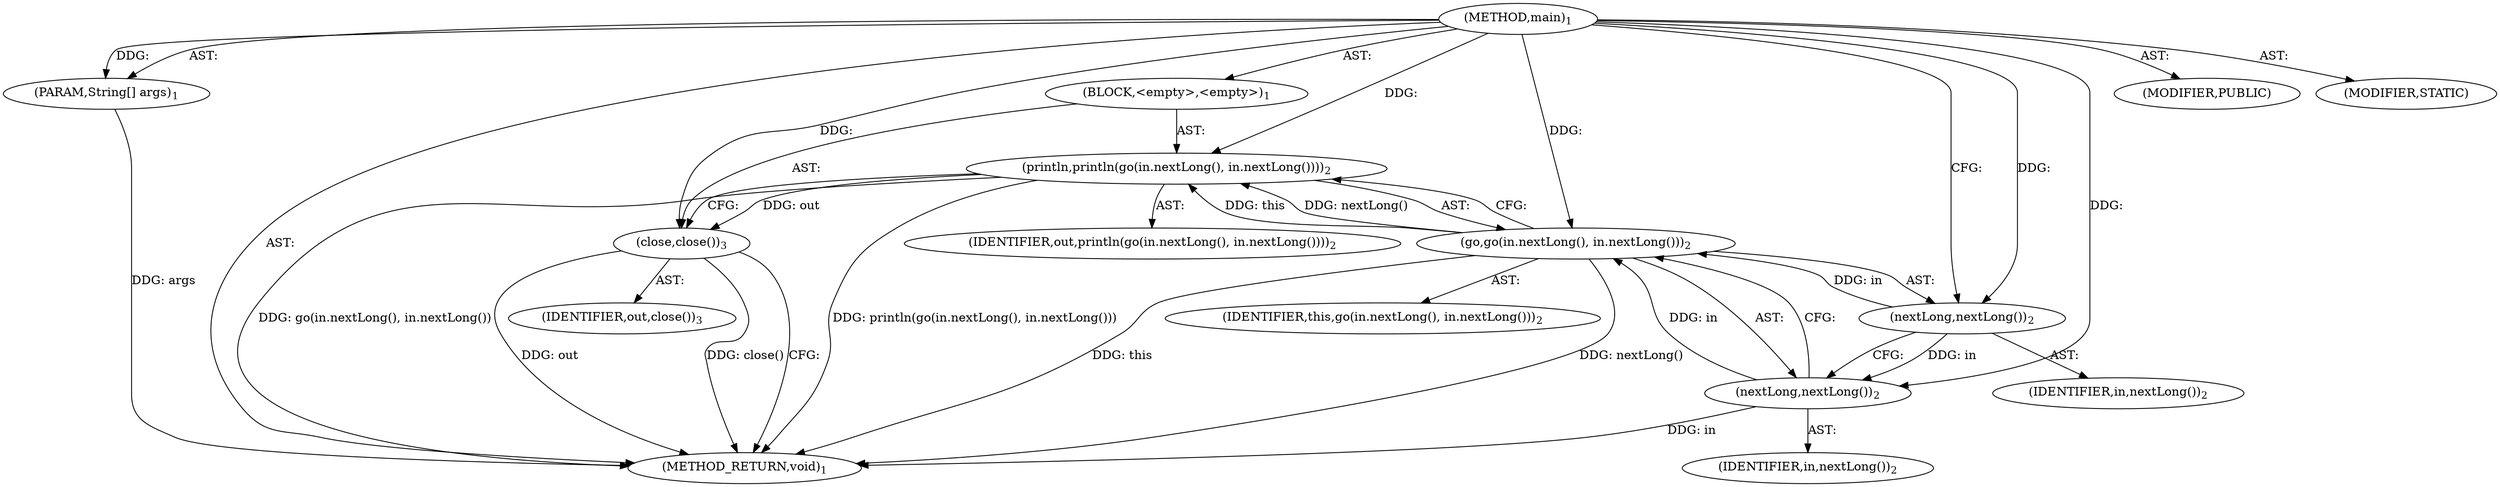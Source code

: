 digraph "main" {  
"17" [label = <(METHOD,main)<SUB>1</SUB>> ]
"18" [label = <(PARAM,String[] args)<SUB>1</SUB>> ]
"19" [label = <(BLOCK,&lt;empty&gt;,&lt;empty&gt;)<SUB>1</SUB>> ]
"20" [label = <(println,println(go(in.nextLong(), in.nextLong())))<SUB>2</SUB>> ]
"21" [label = <(IDENTIFIER,out,println(go(in.nextLong(), in.nextLong())))<SUB>2</SUB>> ]
"22" [label = <(go,go(in.nextLong(), in.nextLong()))<SUB>2</SUB>> ]
"23" [label = <(IDENTIFIER,this,go(in.nextLong(), in.nextLong()))<SUB>2</SUB>> ]
"24" [label = <(nextLong,nextLong())<SUB>2</SUB>> ]
"25" [label = <(IDENTIFIER,in,nextLong())<SUB>2</SUB>> ]
"26" [label = <(nextLong,nextLong())<SUB>2</SUB>> ]
"27" [label = <(IDENTIFIER,in,nextLong())<SUB>2</SUB>> ]
"28" [label = <(close,close())<SUB>3</SUB>> ]
"29" [label = <(IDENTIFIER,out,close())<SUB>3</SUB>> ]
"30" [label = <(MODIFIER,PUBLIC)> ]
"31" [label = <(MODIFIER,STATIC)> ]
"32" [label = <(METHOD_RETURN,void)<SUB>1</SUB>> ]
  "17" -> "18"  [ label = "AST: "] 
  "17" -> "19"  [ label = "AST: "] 
  "17" -> "30"  [ label = "AST: "] 
  "17" -> "31"  [ label = "AST: "] 
  "17" -> "32"  [ label = "AST: "] 
  "19" -> "20"  [ label = "AST: "] 
  "19" -> "28"  [ label = "AST: "] 
  "20" -> "21"  [ label = "AST: "] 
  "20" -> "22"  [ label = "AST: "] 
  "22" -> "23"  [ label = "AST: "] 
  "22" -> "24"  [ label = "AST: "] 
  "22" -> "26"  [ label = "AST: "] 
  "24" -> "25"  [ label = "AST: "] 
  "26" -> "27"  [ label = "AST: "] 
  "28" -> "29"  [ label = "AST: "] 
  "20" -> "28"  [ label = "CFG: "] 
  "28" -> "32"  [ label = "CFG: "] 
  "22" -> "20"  [ label = "CFG: "] 
  "24" -> "26"  [ label = "CFG: "] 
  "26" -> "22"  [ label = "CFG: "] 
  "17" -> "24"  [ label = "CFG: "] 
  "18" -> "32"  [ label = "DDG: args"] 
  "22" -> "32"  [ label = "DDG: nextLong()"] 
  "26" -> "32"  [ label = "DDG: in"] 
  "20" -> "32"  [ label = "DDG: go(in.nextLong(), in.nextLong())"] 
  "20" -> "32"  [ label = "DDG: println(go(in.nextLong(), in.nextLong()))"] 
  "28" -> "32"  [ label = "DDG: out"] 
  "28" -> "32"  [ label = "DDG: close()"] 
  "22" -> "32"  [ label = "DDG: this"] 
  "17" -> "18"  [ label = "DDG: "] 
  "17" -> "20"  [ label = "DDG: "] 
  "22" -> "20"  [ label = "DDG: this"] 
  "22" -> "20"  [ label = "DDG: nextLong()"] 
  "20" -> "28"  [ label = "DDG: out"] 
  "17" -> "28"  [ label = "DDG: "] 
  "17" -> "22"  [ label = "DDG: "] 
  "24" -> "22"  [ label = "DDG: in"] 
  "26" -> "22"  [ label = "DDG: in"] 
  "17" -> "24"  [ label = "DDG: "] 
  "24" -> "26"  [ label = "DDG: in"] 
  "17" -> "26"  [ label = "DDG: "] 
}
